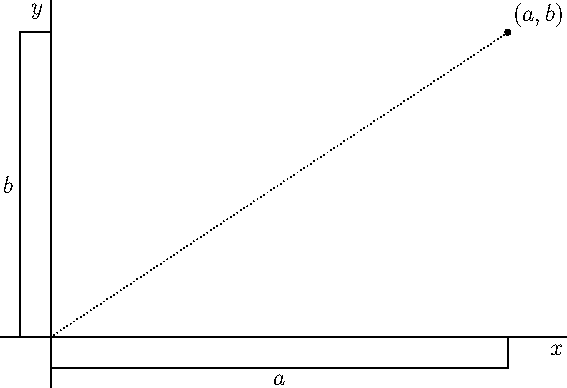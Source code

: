 size(10cm);
import graph;
xaxis("$x$");
yaxis("$y$");
draw((0,0)--(3,2),dotted);
dot((3,2));
label("$(a,b)$",(3,2),NE);
draw((0,0)--(0,-0.2)--(3,-0.2)--(3,0));
draw((0,0)--(-0.2,0)--(-0.2,2)--(0,2));
label("$a$",(1.5,-0.2),S);
label("$b$",(-0.2,1),W);
